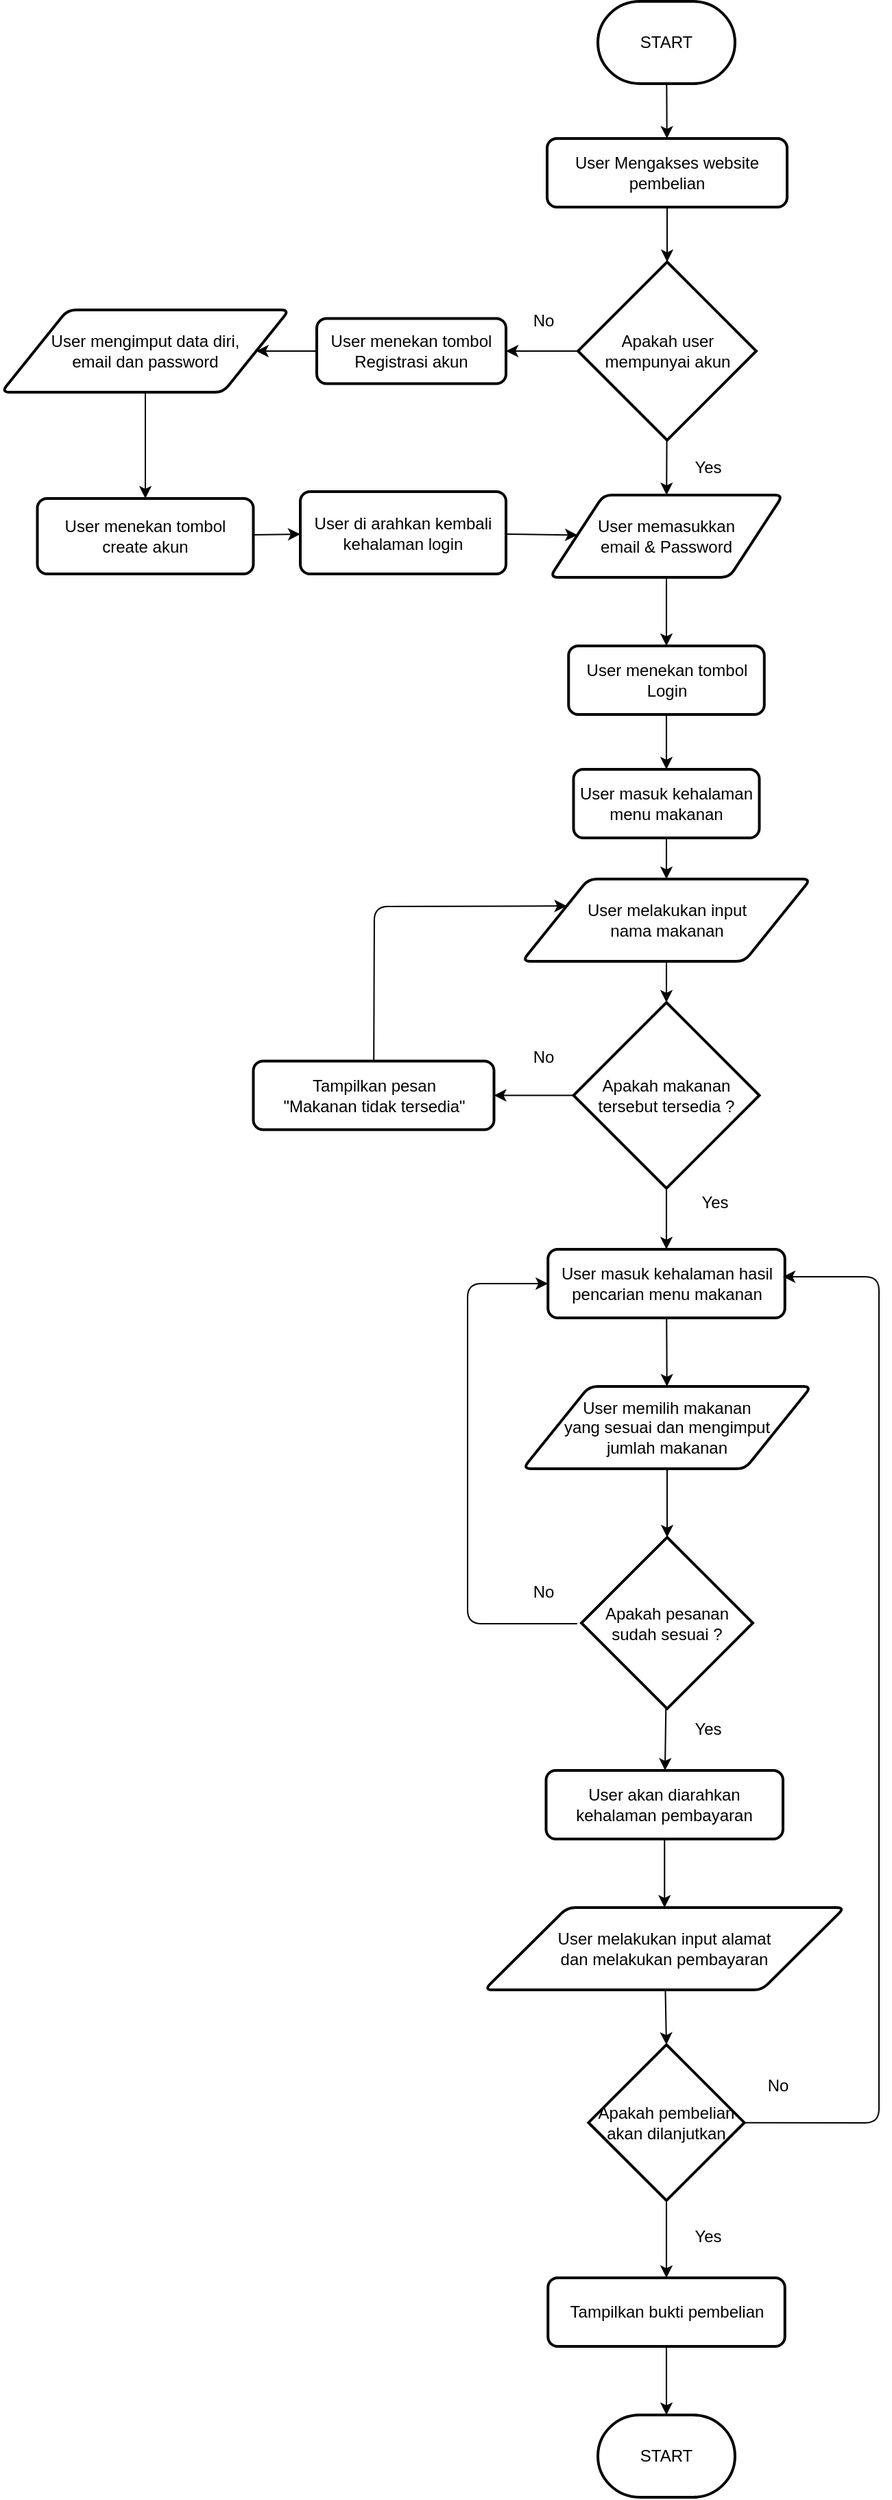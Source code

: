 <mxfile>
    <diagram id="jUej-17rBzXgPkt0ivi0" name="Page-1">
        <mxGraphModel dx="821" dy="247" grid="1" gridSize="10" guides="1" tooltips="1" connect="1" arrows="1" fold="1" page="1" pageScale="1" pageWidth="850" pageHeight="1100" math="0" shadow="0">
            <root>
                <mxCell id="0"/>
                <mxCell id="1" parent="0"/>
                <mxCell id="4" style="edgeStyle=none;html=1;" edge="1" parent="1" source="2" target="3">
                    <mxGeometry relative="1" as="geometry"/>
                </mxCell>
                <mxCell id="2" value="START" style="strokeWidth=2;html=1;shape=mxgraph.flowchart.terminator;whiteSpace=wrap;" vertex="1" parent="1">
                    <mxGeometry x="475" y="30" width="100" height="60" as="geometry"/>
                </mxCell>
                <mxCell id="7" style="edgeStyle=none;html=1;" edge="1" parent="1" source="3" target="6">
                    <mxGeometry relative="1" as="geometry"/>
                </mxCell>
                <mxCell id="3" value="User Mengakses website pembelian" style="rounded=1;whiteSpace=wrap;html=1;absoluteArcSize=1;arcSize=14;strokeWidth=2;" vertex="1" parent="1">
                    <mxGeometry x="438" y="130" width="175" height="50" as="geometry"/>
                </mxCell>
                <mxCell id="9" style="edgeStyle=none;html=1;entryX=1;entryY=0.5;entryDx=0;entryDy=0;" edge="1" parent="1" source="6" target="8">
                    <mxGeometry relative="1" as="geometry"/>
                </mxCell>
                <mxCell id="13" style="edgeStyle=none;html=1;" edge="1" parent="1" source="6" target="12">
                    <mxGeometry relative="1" as="geometry"/>
                </mxCell>
                <mxCell id="6" value="Apakah user mempunyai akun" style="strokeWidth=2;html=1;shape=mxgraph.flowchart.decision;whiteSpace=wrap;" vertex="1" parent="1">
                    <mxGeometry x="460.5" y="220" width="130" height="130" as="geometry"/>
                </mxCell>
                <mxCell id="18" style="edgeStyle=none;html=1;" edge="1" parent="1" source="8" target="17">
                    <mxGeometry relative="1" as="geometry"/>
                </mxCell>
                <mxCell id="8" value="User menekan tombol Registrasi akun" style="rounded=1;whiteSpace=wrap;html=1;absoluteArcSize=1;arcSize=14;strokeWidth=2;" vertex="1" parent="1">
                    <mxGeometry x="270" y="261.25" width="138" height="47.5" as="geometry"/>
                </mxCell>
                <mxCell id="10" value="No" style="text;html=1;align=center;verticalAlign=middle;resizable=0;points=[];autosize=1;strokeColor=none;fillColor=none;" vertex="1" parent="1">
                    <mxGeometry x="420" y="252.5" width="30" height="20" as="geometry"/>
                </mxCell>
                <mxCell id="16" style="edgeStyle=none;html=1;" edge="1" parent="1" source="12" target="15">
                    <mxGeometry relative="1" as="geometry"/>
                </mxCell>
                <mxCell id="12" value="User memasukkan &lt;br&gt;email &amp;amp; Password" style="shape=parallelogram;html=1;strokeWidth=2;perimeter=parallelogramPerimeter;whiteSpace=wrap;rounded=1;arcSize=12;size=0.23;" vertex="1" parent="1">
                    <mxGeometry x="440" y="390" width="170" height="60" as="geometry"/>
                </mxCell>
                <mxCell id="14" value="Yes" style="text;html=1;align=center;verticalAlign=middle;resizable=0;points=[];autosize=1;strokeColor=none;fillColor=none;" vertex="1" parent="1">
                    <mxGeometry x="535" y="360" width="40" height="20" as="geometry"/>
                </mxCell>
                <mxCell id="25" style="edgeStyle=none;html=1;entryX=0.5;entryY=0;entryDx=0;entryDy=0;" edge="1" parent="1" source="15" target="24">
                    <mxGeometry relative="1" as="geometry"/>
                </mxCell>
                <mxCell id="15" value="User menekan tombol Login" style="rounded=1;whiteSpace=wrap;html=1;absoluteArcSize=1;arcSize=14;strokeWidth=2;" vertex="1" parent="1">
                    <mxGeometry x="453.63" y="500" width="142.75" height="50" as="geometry"/>
                </mxCell>
                <mxCell id="20" style="edgeStyle=none;html=1;entryX=0.5;entryY=0;entryDx=0;entryDy=0;" edge="1" parent="1" source="17" target="19">
                    <mxGeometry relative="1" as="geometry"/>
                </mxCell>
                <mxCell id="17" value="User mengimput data diri,&lt;br&gt;email dan password" style="shape=parallelogram;html=1;strokeWidth=2;perimeter=parallelogramPerimeter;whiteSpace=wrap;rounded=1;arcSize=12;size=0.23;" vertex="1" parent="1">
                    <mxGeometry x="40" y="255" width="210" height="60" as="geometry"/>
                </mxCell>
                <mxCell id="23" style="edgeStyle=none;html=1;" edge="1" parent="1" source="19" target="21">
                    <mxGeometry relative="1" as="geometry"/>
                </mxCell>
                <mxCell id="19" value="User menekan tombol&lt;br&gt;create akun" style="rounded=1;whiteSpace=wrap;html=1;absoluteArcSize=1;arcSize=14;strokeWidth=2;" vertex="1" parent="1">
                    <mxGeometry x="66.25" y="392.5" width="157.5" height="55" as="geometry"/>
                </mxCell>
                <mxCell id="22" style="edgeStyle=none;html=1;" edge="1" parent="1" source="21" target="12">
                    <mxGeometry relative="1" as="geometry"/>
                </mxCell>
                <mxCell id="21" value="&lt;span&gt;User di arahkan kembali kehalaman login&lt;/span&gt;" style="rounded=1;whiteSpace=wrap;html=1;absoluteArcSize=1;arcSize=14;strokeWidth=2;" vertex="1" parent="1">
                    <mxGeometry x="258" y="387.5" width="150" height="60" as="geometry"/>
                </mxCell>
                <mxCell id="27" style="edgeStyle=none;html=1;" edge="1" parent="1" source="24" target="26">
                    <mxGeometry relative="1" as="geometry"/>
                </mxCell>
                <mxCell id="24" value="User masuk kehalaman menu makanan" style="rounded=1;whiteSpace=wrap;html=1;absoluteArcSize=1;arcSize=14;strokeWidth=2;" vertex="1" parent="1">
                    <mxGeometry x="457.25" y="590" width="135.5" height="50" as="geometry"/>
                </mxCell>
                <mxCell id="29" style="edgeStyle=none;html=1;entryX=0.5;entryY=0;entryDx=0;entryDy=0;entryPerimeter=0;" edge="1" parent="1" source="26" target="28">
                    <mxGeometry relative="1" as="geometry"/>
                </mxCell>
                <mxCell id="26" value="User melakukan input &lt;br&gt;nama makanan" style="shape=parallelogram;html=1;strokeWidth=2;perimeter=parallelogramPerimeter;whiteSpace=wrap;rounded=1;arcSize=12;size=0.23;" vertex="1" parent="1">
                    <mxGeometry x="419.75" y="670" width="210.5" height="60" as="geometry"/>
                </mxCell>
                <mxCell id="31" style="edgeStyle=none;html=1;" edge="1" parent="1" source="28" target="30">
                    <mxGeometry relative="1" as="geometry"/>
                </mxCell>
                <mxCell id="33" style="edgeStyle=none;html=1;entryX=1;entryY=0.5;entryDx=0;entryDy=0;" edge="1" parent="1" source="28" target="32">
                    <mxGeometry relative="1" as="geometry"/>
                </mxCell>
                <mxCell id="28" value="Apakah makanan&lt;br&gt;tersebut tersedia ?" style="strokeWidth=2;html=1;shape=mxgraph.flowchart.decision;whiteSpace=wrap;" vertex="1" parent="1">
                    <mxGeometry x="457.25" y="760" width="135.5" height="135.5" as="geometry"/>
                </mxCell>
                <mxCell id="38" style="edgeStyle=none;html=1;" edge="1" parent="1" source="30" target="37">
                    <mxGeometry relative="1" as="geometry"/>
                </mxCell>
                <mxCell id="30" value="User masuk kehalaman hasil pencarian menu makanan" style="rounded=1;whiteSpace=wrap;html=1;absoluteArcSize=1;arcSize=14;strokeWidth=2;" vertex="1" parent="1">
                    <mxGeometry x="438.63" y="940" width="172.75" height="50" as="geometry"/>
                </mxCell>
                <mxCell id="34" style="edgeStyle=none;html=1;entryX=0;entryY=0.25;entryDx=0;entryDy=0;" edge="1" parent="1" source="32" target="26">
                    <mxGeometry relative="1" as="geometry">
                        <Array as="points">
                            <mxPoint x="312" y="690"/>
                        </Array>
                    </mxGeometry>
                </mxCell>
                <mxCell id="32" value="Tampilkan pesan&lt;br&gt;&quot;Makanan tidak tersedia&quot;" style="rounded=1;whiteSpace=wrap;html=1;absoluteArcSize=1;arcSize=14;strokeWidth=2;" vertex="1" parent="1">
                    <mxGeometry x="223.75" y="802.75" width="175.5" height="50" as="geometry"/>
                </mxCell>
                <mxCell id="35" value="No" style="text;html=1;align=center;verticalAlign=middle;resizable=0;points=[];autosize=1;strokeColor=none;fillColor=none;" vertex="1" parent="1">
                    <mxGeometry x="420.25" y="790" width="30" height="20" as="geometry"/>
                </mxCell>
                <mxCell id="36" value="Yes" style="text;html=1;align=center;verticalAlign=middle;resizable=0;points=[];autosize=1;strokeColor=none;fillColor=none;" vertex="1" parent="1">
                    <mxGeometry x="540" y="895.5" width="40" height="20" as="geometry"/>
                </mxCell>
                <mxCell id="40" style="edgeStyle=none;html=1;entryX=0.5;entryY=0;entryDx=0;entryDy=0;entryPerimeter=0;" edge="1" parent="1" source="37" target="39">
                    <mxGeometry relative="1" as="geometry"/>
                </mxCell>
                <mxCell id="37" value="User memilih makanan &lt;br&gt;yang sesuai dan mengimput &lt;br&gt;jumlah makanan" style="shape=parallelogram;html=1;strokeWidth=2;perimeter=parallelogramPerimeter;whiteSpace=wrap;rounded=1;arcSize=12;size=0.23;" vertex="1" parent="1">
                    <mxGeometry x="420.25" y="1040" width="210.5" height="60" as="geometry"/>
                </mxCell>
                <mxCell id="42" style="edgeStyle=none;html=1;" edge="1" parent="1" source="39" target="41">
                    <mxGeometry relative="1" as="geometry"/>
                </mxCell>
                <mxCell id="44" style="edgeStyle=none;html=1;entryX=0;entryY=0.5;entryDx=0;entryDy=0;" edge="1" parent="1" target="30">
                    <mxGeometry relative="1" as="geometry">
                        <mxPoint x="460" y="1213" as="sourcePoint"/>
                        <mxPoint x="396.5" y="1212.5" as="targetPoint"/>
                        <Array as="points">
                            <mxPoint x="380" y="1213"/>
                            <mxPoint x="380" y="965"/>
                        </Array>
                    </mxGeometry>
                </mxCell>
                <mxCell id="39" value="Apakah pesanan&lt;br&gt;sudah sesuai ?" style="strokeWidth=2;html=1;shape=mxgraph.flowchart.decision;whiteSpace=wrap;" vertex="1" parent="1">
                    <mxGeometry x="463" y="1150" width="125" height="125" as="geometry"/>
                </mxCell>
                <mxCell id="59" style="edgeStyle=none;html=1;" edge="1" parent="1" source="41" target="58">
                    <mxGeometry relative="1" as="geometry"/>
                </mxCell>
                <mxCell id="41" value="User akan diarahkan kehalaman pembayaran" style="rounded=1;whiteSpace=wrap;html=1;absoluteArcSize=1;arcSize=14;strokeWidth=2;" vertex="1" parent="1">
                    <mxGeometry x="437.25" y="1320" width="172.75" height="50" as="geometry"/>
                </mxCell>
                <mxCell id="45" value="Yes" style="text;html=1;align=center;verticalAlign=middle;resizable=0;points=[];autosize=1;strokeColor=none;fillColor=none;" vertex="1" parent="1">
                    <mxGeometry x="535" y="1280" width="40" height="20" as="geometry"/>
                </mxCell>
                <mxCell id="46" value="No" style="text;html=1;align=center;verticalAlign=middle;resizable=0;points=[];autosize=1;strokeColor=none;fillColor=none;" vertex="1" parent="1">
                    <mxGeometry x="419.75" y="1180" width="30" height="20" as="geometry"/>
                </mxCell>
                <mxCell id="61" style="edgeStyle=none;html=1;entryX=0.5;entryY=0;entryDx=0;entryDy=0;entryPerimeter=0;" edge="1" parent="1" source="58" target="60">
                    <mxGeometry relative="1" as="geometry"/>
                </mxCell>
                <mxCell id="58" value="User melakukan input alamat &lt;br&gt;dan melakukan pembayaran" style="shape=parallelogram;html=1;strokeWidth=2;perimeter=parallelogramPerimeter;whiteSpace=wrap;rounded=1;arcSize=12;size=0.23;" vertex="1" parent="1">
                    <mxGeometry x="392.19" y="1420" width="262.88" height="60" as="geometry"/>
                </mxCell>
                <mxCell id="62" style="edgeStyle=none;html=1;exitX=1;exitY=0.5;exitDx=0;exitDy=0;exitPerimeter=0;" edge="1" parent="1" source="60">
                    <mxGeometry relative="1" as="geometry">
                        <mxPoint x="610" y="960" as="targetPoint"/>
                        <Array as="points">
                            <mxPoint x="680" y="1577"/>
                            <mxPoint x="680" y="960"/>
                        </Array>
                    </mxGeometry>
                </mxCell>
                <mxCell id="65" style="edgeStyle=none;html=1;entryX=0.5;entryY=0;entryDx=0;entryDy=0;" edge="1" parent="1" source="60" target="64">
                    <mxGeometry relative="1" as="geometry"/>
                </mxCell>
                <mxCell id="60" value="Apakah pembelian akan dilanjutkan" style="strokeWidth=2;html=1;shape=mxgraph.flowchart.decision;whiteSpace=wrap;" vertex="1" parent="1">
                    <mxGeometry x="468.18" y="1520" width="113.63" height="113.63" as="geometry"/>
                </mxCell>
                <mxCell id="63" value="No" style="text;html=1;align=center;verticalAlign=middle;resizable=0;points=[];autosize=1;strokeColor=none;fillColor=none;" vertex="1" parent="1">
                    <mxGeometry x="590.5" y="1540" width="30" height="20" as="geometry"/>
                </mxCell>
                <mxCell id="72" style="edgeStyle=none;html=1;" edge="1" parent="1" source="64" target="71">
                    <mxGeometry relative="1" as="geometry"/>
                </mxCell>
                <mxCell id="64" value="Tampilkan bukti pembelian" style="rounded=1;whiteSpace=wrap;html=1;absoluteArcSize=1;arcSize=14;strokeWidth=2;" vertex="1" parent="1">
                    <mxGeometry x="438.63" y="1690" width="172.75" height="50" as="geometry"/>
                </mxCell>
                <mxCell id="67" value="Yes" style="text;html=1;align=center;verticalAlign=middle;resizable=0;points=[];autosize=1;strokeColor=none;fillColor=none;" vertex="1" parent="1">
                    <mxGeometry x="535" y="1650" width="40" height="20" as="geometry"/>
                </mxCell>
                <mxCell id="71" value="START" style="strokeWidth=2;html=1;shape=mxgraph.flowchart.terminator;whiteSpace=wrap;" vertex="1" parent="1">
                    <mxGeometry x="475" y="1790" width="100" height="60" as="geometry"/>
                </mxCell>
            </root>
        </mxGraphModel>
    </diagram>
</mxfile>
